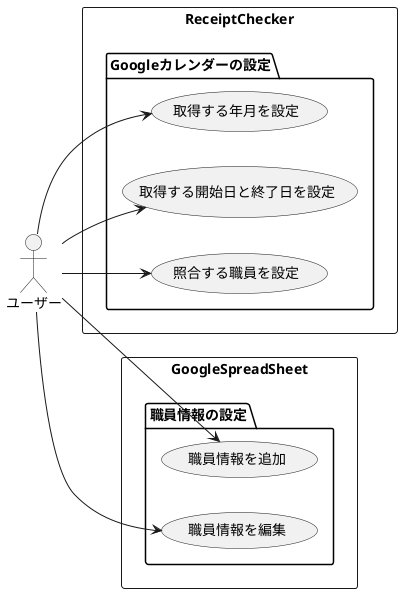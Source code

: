 @startuml ReceiptCheck
left to right direction
Actor ユーザー

rectangle ReceiptChecker {
  package Googleカレンダーの設定 {
    ユーザー --> (取得する年月を設定)
    ユーザー --> (取得する開始日と終了日を設定)
    ユーザー --> (照合する職員を設定)
  }
}

rectangle GoogleSpreadSheet {
  package 職員情報の設定 {
    ユーザー --> (職員情報を追加)
    ユーザー --> (職員情報を編集)
  }
}

@enduml